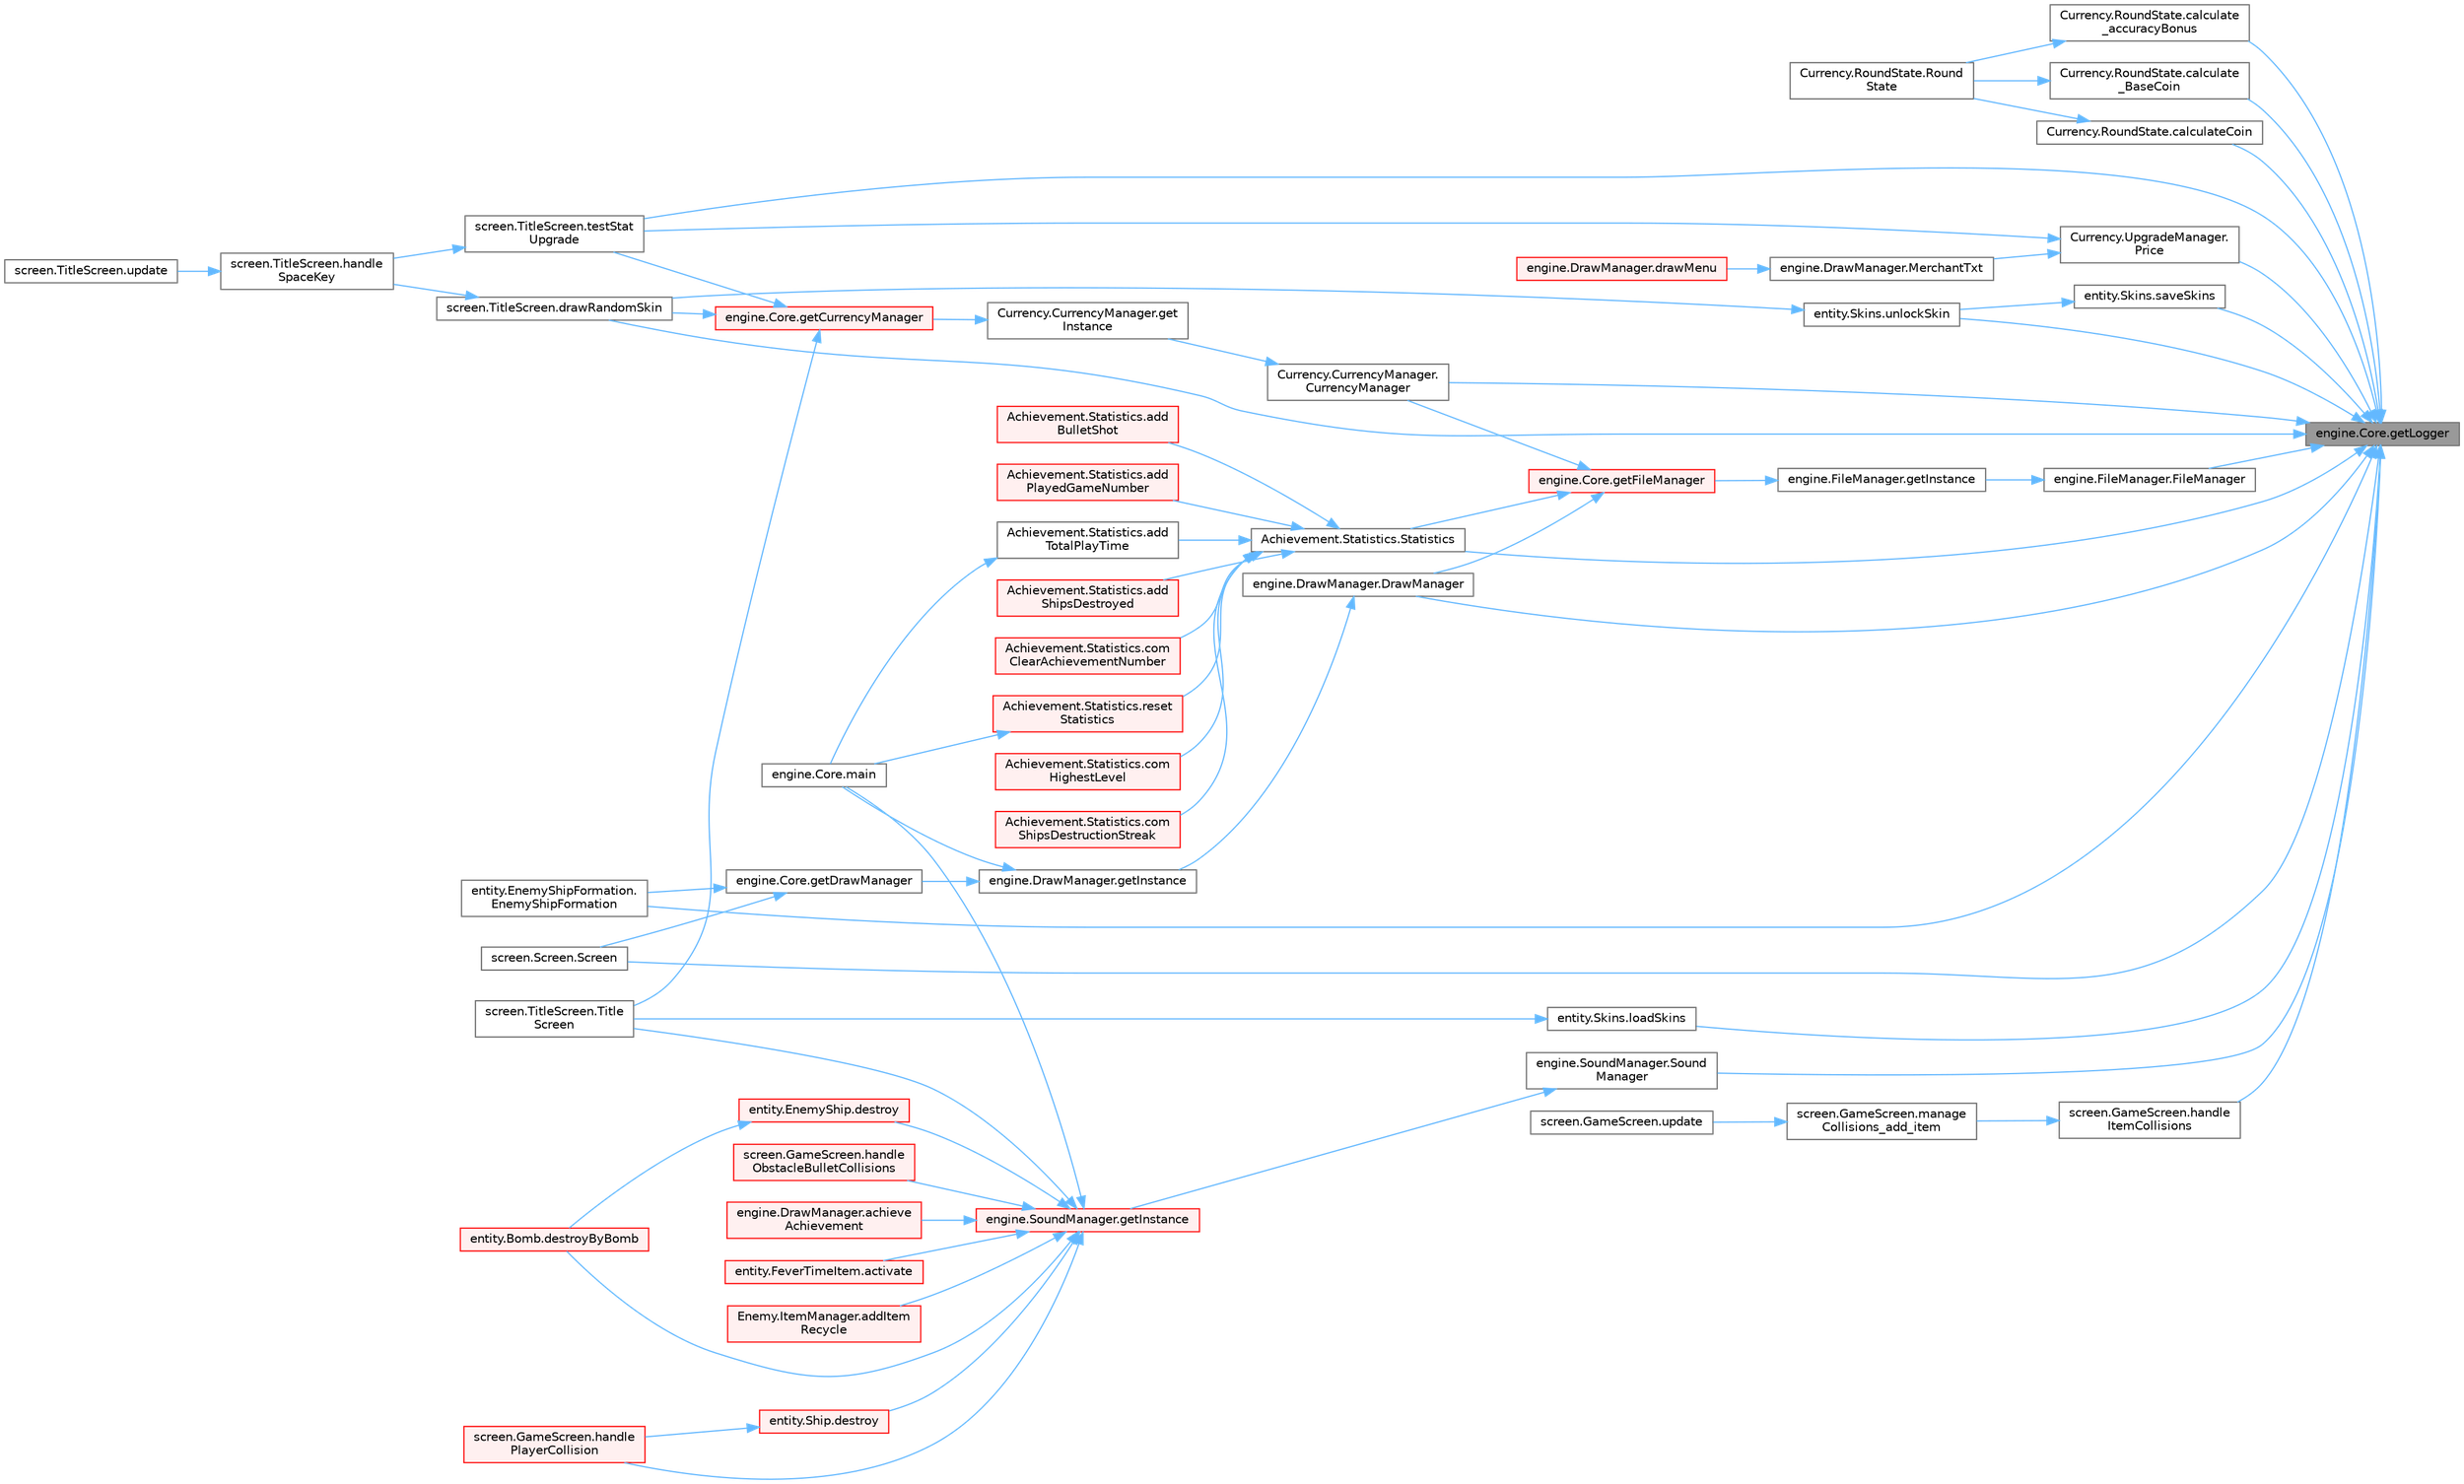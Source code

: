 digraph "engine.Core.getLogger"
{
 // LATEX_PDF_SIZE
  bgcolor="transparent";
  edge [fontname=Helvetica,fontsize=10,labelfontname=Helvetica,labelfontsize=10];
  node [fontname=Helvetica,fontsize=10,shape=box,height=0.2,width=0.4];
  rankdir="RL";
  Node1 [id="Node000001",label="engine.Core.getLogger",height=0.2,width=0.4,color="gray40", fillcolor="grey60", style="filled", fontcolor="black",tooltip="Controls access to the logger."];
  Node1 -> Node2 [id="edge1_Node000001_Node000002",dir="back",color="steelblue1",style="solid",tooltip=" "];
  Node2 [id="Node000002",label="Currency.RoundState.calculate\l_accuracyBonus",height=0.2,width=0.4,color="grey40", fillcolor="white", style="filled",URL="$class_currency_1_1_round_state.html#af9e49fe570e14f500024fd4876ccdf36",tooltip=" "];
  Node2 -> Node3 [id="edge2_Node000002_Node000003",dir="back",color="steelblue1",style="solid",tooltip=" "];
  Node3 [id="Node000003",label="Currency.RoundState.Round\lState",height=0.2,width=0.4,color="grey40", fillcolor="white", style="filled",URL="$class_currency_1_1_round_state.html#a56b85ae03c3844d9d9c67607c25c8b19",tooltip=" "];
  Node1 -> Node4 [id="edge3_Node000001_Node000004",dir="back",color="steelblue1",style="solid",tooltip=" "];
  Node4 [id="Node000004",label="Currency.RoundState.calculate\l_BaseCoin",height=0.2,width=0.4,color="grey40", fillcolor="white", style="filled",URL="$class_currency_1_1_round_state.html#a1c8365e1ce7df2764124ad14c5d29bf4",tooltip=" "];
  Node4 -> Node3 [id="edge4_Node000004_Node000003",dir="back",color="steelblue1",style="solid",tooltip=" "];
  Node1 -> Node5 [id="edge5_Node000001_Node000005",dir="back",color="steelblue1",style="solid",tooltip=" "];
  Node5 [id="Node000005",label="Currency.RoundState.calculateCoin",height=0.2,width=0.4,color="grey40", fillcolor="white", style="filled",URL="$class_currency_1_1_round_state.html#a742b64a221946da262387cfcb4cffdbb",tooltip=" "];
  Node5 -> Node3 [id="edge6_Node000005_Node000003",dir="back",color="steelblue1",style="solid",tooltip=" "];
  Node1 -> Node6 [id="edge7_Node000001_Node000006",dir="back",color="steelblue1",style="solid",tooltip=" "];
  Node6 [id="Node000006",label="Currency.CurrencyManager.\lCurrencyManager",height=0.2,width=0.4,color="grey40", fillcolor="white", style="filled",URL="$class_currency_1_1_currency_manager.html#a717e788aeda8a1ffde764f7e187b9146",tooltip="private constructor."];
  Node6 -> Node7 [id="edge8_Node000006_Node000007",dir="back",color="steelblue1",style="solid",tooltip=" "];
  Node7 [id="Node000007",label="Currency.CurrencyManager.get\lInstance",height=0.2,width=0.4,color="grey40", fillcolor="white", style="filled",URL="$class_currency_1_1_currency_manager.html#a31c832489fc9cffeeb9a753e3abe3154",tooltip="Returns shared instance of FileManager."];
  Node7 -> Node8 [id="edge9_Node000007_Node000008",dir="back",color="steelblue1",style="solid",tooltip=" "];
  Node8 [id="Node000008",label="engine.Core.getCurrencyManager",height=0.2,width=0.4,color="red", fillcolor="#FFF0F0", style="filled",URL="$classengine_1_1_core.html#af6af7caff5e9b89c8bf5d801095f726d",tooltip="Controls access to the currency manager."];
  Node8 -> Node26 [id="edge10_Node000008_Node000026",dir="back",color="steelblue1",style="solid",tooltip=" "];
  Node26 [id="Node000026",label="screen.TitleScreen.drawRandomSkin",height=0.2,width=0.4,color="grey40", fillcolor="white", style="filled",URL="$classscreen_1_1_title_screen.html#a7fd5b09abe3bec0ab469b9cf6c8153b9",tooltip=" "];
  Node26 -> Node27 [id="edge11_Node000026_Node000027",dir="back",color="steelblue1",style="solid",tooltip=" "];
  Node27 [id="Node000027",label="screen.TitleScreen.handle\lSpaceKey",height=0.2,width=0.4,color="grey40", fillcolor="white", style="filled",URL="$classscreen_1_1_title_screen.html#aecedcd5e961b0da973cf9ef5c37ece6c",tooltip=" "];
  Node27 -> Node28 [id="edge12_Node000027_Node000028",dir="back",color="steelblue1",style="solid",tooltip=" "];
  Node28 [id="Node000028",label="screen.TitleScreen.update",height=0.2,width=0.4,color="grey40", fillcolor="white", style="filled",URL="$classscreen_1_1_title_screen.html#a3d9cb268fcea0fb80c636094b7da3a3d",tooltip="Updates the elements on screen and checks for events."];
  Node8 -> Node35 [id="edge13_Node000008_Node000035",dir="back",color="steelblue1",style="solid",tooltip=" "];
  Node35 [id="Node000035",label="screen.TitleScreen.testStat\lUpgrade",height=0.2,width=0.4,color="grey40", fillcolor="white", style="filled",URL="$classscreen_1_1_title_screen.html#a64bde84610fa44a3ef12fcf017ef3217",tooltip="runs when player do buying things when store system is ready – unwrap annotated code and rename this ..."];
  Node35 -> Node27 [id="edge14_Node000035_Node000027",dir="back",color="steelblue1",style="solid",tooltip=" "];
  Node8 -> Node36 [id="edge15_Node000008_Node000036",dir="back",color="steelblue1",style="solid",tooltip=" "];
  Node36 [id="Node000036",label="screen.TitleScreen.Title\lScreen",height=0.2,width=0.4,color="grey40", fillcolor="white", style="filled",URL="$classscreen_1_1_title_screen.html#a6d58b0bb3a8064f2e9a0b165762421f5",tooltip="Constructor, establishes the properties of the screen."];
  Node1 -> Node37 [id="edge16_Node000001_Node000037",dir="back",color="steelblue1",style="solid",tooltip=" "];
  Node37 [id="Node000037",label="engine.DrawManager.DrawManager",height=0.2,width=0.4,color="grey40", fillcolor="white", style="filled",URL="$classengine_1_1_draw_manager.html#a75ec582f8ca675258c9eeefc4e3923c4",tooltip="Private constructor."];
  Node37 -> Node38 [id="edge17_Node000037_Node000038",dir="back",color="steelblue1",style="solid",tooltip=" "];
  Node38 [id="Node000038",label="engine.DrawManager.getInstance",height=0.2,width=0.4,color="grey40", fillcolor="white", style="filled",URL="$classengine_1_1_draw_manager.html#a65d3bcf5882046f637638cfcc3d7d84f",tooltip="Returns shared instance of DrawManager."];
  Node38 -> Node39 [id="edge18_Node000038_Node000039",dir="back",color="steelblue1",style="solid",tooltip=" "];
  Node39 [id="Node000039",label="engine.Core.getDrawManager",height=0.2,width=0.4,color="grey40", fillcolor="white", style="filled",URL="$classengine_1_1_core.html#ab8d6946e1c3ea2981bc009665d6155b5",tooltip="Controls access to the drawing manager."];
  Node39 -> Node40 [id="edge19_Node000039_Node000040",dir="back",color="steelblue1",style="solid",tooltip=" "];
  Node40 [id="Node000040",label="entity.EnemyShipFormation.\lEnemyShipFormation",height=0.2,width=0.4,color="grey40", fillcolor="white", style="filled",URL="$classentity_1_1_enemy_ship_formation.html#a376224dc2ff5bd7fbd919e4d6b225cdc",tooltip="Constructor, sets the initial conditions."];
  Node39 -> Node41 [id="edge20_Node000039_Node000041",dir="back",color="steelblue1",style="solid",tooltip=" "];
  Node41 [id="Node000041",label="screen.Screen.Screen",height=0.2,width=0.4,color="grey40", fillcolor="white", style="filled",URL="$classscreen_1_1_screen.html#a1ebb8482ec863c6ad05618ad5d11518e",tooltip="Constructor, establishes the properties of the screen."];
  Node38 -> Node12 [id="edge21_Node000038_Node000012",dir="back",color="steelblue1",style="solid",tooltip=" "];
  Node12 [id="Node000012",label="engine.Core.main",height=0.2,width=0.4,color="grey40", fillcolor="white", style="filled",URL="$classengine_1_1_core.html#a57772a5de30ed8af04183baad8f1281e",tooltip="Test implementation."];
  Node1 -> Node26 [id="edge22_Node000001_Node000026",dir="back",color="steelblue1",style="solid",tooltip=" "];
  Node1 -> Node40 [id="edge23_Node000001_Node000040",dir="back",color="steelblue1",style="solid",tooltip=" "];
  Node1 -> Node42 [id="edge24_Node000001_Node000042",dir="back",color="steelblue1",style="solid",tooltip=" "];
  Node42 [id="Node000042",label="engine.FileManager.FileManager",height=0.2,width=0.4,color="grey40", fillcolor="white", style="filled",URL="$classengine_1_1_file_manager.html#afdca4bda43ab44bb37d0f6665f71378a",tooltip="private constructor."];
  Node42 -> Node43 [id="edge25_Node000042_Node000043",dir="back",color="steelblue1",style="solid",tooltip=" "];
  Node43 [id="Node000043",label="engine.FileManager.getInstance",height=0.2,width=0.4,color="grey40", fillcolor="white", style="filled",URL="$classengine_1_1_file_manager.html#a7698513523dc07d8c3a5e8f196b77ab0",tooltip="Returns shared instance of FileManager."];
  Node43 -> Node44 [id="edge26_Node000043_Node000044",dir="back",color="steelblue1",style="solid",tooltip=" "];
  Node44 [id="Node000044",label="engine.Core.getFileManager",height=0.2,width=0.4,color="red", fillcolor="#FFF0F0", style="filled",URL="$classengine_1_1_core.html#adb491d93cae178d9f5b8e7d05e2ad8e8",tooltip="Controls access to the file manager."];
  Node44 -> Node6 [id="edge27_Node000044_Node000006",dir="back",color="steelblue1",style="solid",tooltip=" "];
  Node44 -> Node37 [id="edge28_Node000044_Node000037",dir="back",color="steelblue1",style="solid",tooltip=" "];
  Node44 -> Node50 [id="edge29_Node000044_Node000050",dir="back",color="steelblue1",style="solid",tooltip=" "];
  Node50 [id="Node000050",label="Achievement.Statistics.Statistics",height=0.2,width=0.4,color="grey40", fillcolor="white", style="filled",URL="$class_achievement_1_1_statistics.html#aeadeb981ade27306c427c3493a22d612",tooltip="Public Constructor."];
  Node50 -> Node51 [id="edge30_Node000050_Node000051",dir="back",color="steelblue1",style="solid",tooltip=" "];
  Node51 [id="Node000051",label="Achievement.Statistics.add\lBulletShot",height=0.2,width=0.4,color="red", fillcolor="#FFF0F0", style="filled",URL="$class_achievement_1_1_statistics.html#a138bee76b4274699681e478a4737269e",tooltip="Add the number of bullets fired so far to the previous record."];
  Node50 -> Node52 [id="edge31_Node000050_Node000052",dir="back",color="steelblue1",style="solid",tooltip=" "];
  Node52 [id="Node000052",label="Achievement.Statistics.add\lPlayedGameNumber",height=0.2,width=0.4,color="red", fillcolor="#FFF0F0", style="filled",URL="$class_achievement_1_1_statistics.html#a70c9ca387c795d149852dff0e7c298f2",tooltip="Add the number of games played."];
  Node50 -> Node21 [id="edge32_Node000050_Node000021",dir="back",color="steelblue1",style="solid",tooltip=" "];
  Node21 [id="Node000021",label="Achievement.Statistics.add\lShipsDestroyed",height=0.2,width=0.4,color="red", fillcolor="#FFF0F0", style="filled",URL="$class_achievement_1_1_statistics.html#a59564a449d79bf40b07d6bca1feab4f9",tooltip="Add the number of ships destroyed so far to the previous record."];
  Node50 -> Node54 [id="edge33_Node000050_Node000054",dir="back",color="steelblue1",style="solid",tooltip=" "];
  Node54 [id="Node000054",label="Achievement.Statistics.add\lTotalPlayTime",height=0.2,width=0.4,color="grey40", fillcolor="white", style="filled",URL="$class_achievement_1_1_statistics.html#a99f38e4d8621a9937c77465ae9e5527e",tooltip="Add the current game's playtime to the previous total playtime."];
  Node54 -> Node12 [id="edge34_Node000054_Node000012",dir="back",color="steelblue1",style="solid",tooltip=" "];
  Node50 -> Node55 [id="edge35_Node000050_Node000055",dir="back",color="steelblue1",style="solid",tooltip=" "];
  Node55 [id="Node000055",label="Achievement.Statistics.com\lClearAchievementNumber",height=0.2,width=0.4,color="red", fillcolor="#FFF0F0", style="filled",URL="$class_achievement_1_1_statistics.html#a046884caedaf90d798dc5bd6c65f80b7",tooltip="Compare the number of achievements cleared up to now with the number of achievements cleared after th..."];
  Node50 -> Node56 [id="edge36_Node000050_Node000056",dir="back",color="steelblue1",style="solid",tooltip=" "];
  Node56 [id="Node000056",label="Achievement.Statistics.com\lHighestLevel",height=0.2,width=0.4,color="red", fillcolor="#FFF0F0", style="filled",URL="$class_achievement_1_1_statistics.html#ae59e3371feeb5c1e14d4640419c6ee37",tooltip="Compare the previously highest reached level with the currently reached level."];
  Node50 -> Node57 [id="edge37_Node000050_Node000057",dir="back",color="steelblue1",style="solid",tooltip=" "];
  Node57 [id="Node000057",label="Achievement.Statistics.com\lShipsDestructionStreak",height=0.2,width=0.4,color="red", fillcolor="#FFF0F0", style="filled",URL="$class_achievement_1_1_statistics.html#a50c7a6face4c8543e72f56144d46ed5d",tooltip="Compare the current game's destruction streak with the high score for shipsDestructionStreak."];
  Node50 -> Node58 [id="edge38_Node000050_Node000058",dir="back",color="steelblue1",style="solid",tooltip=" "];
  Node58 [id="Node000058",label="Achievement.Statistics.reset\lStatistics",height=0.2,width=0.4,color="red", fillcolor="#FFF0F0", style="filled",URL="$class_achievement_1_1_statistics.html#a2bc2b1895c2e715fc47423ac9e3c1377",tooltip=" "];
  Node58 -> Node12 [id="edge39_Node000058_Node000012",dir="back",color="steelblue1",style="solid",tooltip=" "];
  Node1 -> Node68 [id="edge40_Node000001_Node000068",dir="back",color="steelblue1",style="solid",tooltip=" "];
  Node68 [id="Node000068",label="screen.GameScreen.handle\lItemCollisions",height=0.2,width=0.4,color="grey40", fillcolor="white", style="filled",URL="$classscreen_1_1_game_screen.html#aaa246e4bb4604682b7380845beab0e9f",tooltip=" "];
  Node68 -> Node69 [id="edge41_Node000068_Node000069",dir="back",color="steelblue1",style="solid",tooltip=" "];
  Node69 [id="Node000069",label="screen.GameScreen.manage\lCollisions_add_item",height=0.2,width=0.4,color="grey40", fillcolor="white", style="filled",URL="$classscreen_1_1_game_screen.html#a20e6975baf2786217ea22eabdcc4f3ce",tooltip="Manages collisions between bullets and ships."];
  Node69 -> Node15 [id="edge42_Node000069_Node000015",dir="back",color="steelblue1",style="solid",tooltip=" "];
  Node15 [id="Node000015",label="screen.GameScreen.update",height=0.2,width=0.4,color="grey40", fillcolor="white", style="filled",URL="$classscreen_1_1_game_screen.html#aea54bbc0cb5c6990c159be77532b94e0",tooltip="Updates the elements on screen and checks for events."];
  Node1 -> Node70 [id="edge43_Node000001_Node000070",dir="back",color="steelblue1",style="solid",tooltip=" "];
  Node70 [id="Node000070",label="entity.Skins.loadSkins",height=0.2,width=0.4,color="grey40", fillcolor="white", style="filled",URL="$classentity_1_1_skins.html#a4d74e51d92bacab922ba33e3e72aa195",tooltip=" "];
  Node70 -> Node36 [id="edge44_Node000070_Node000036",dir="back",color="steelblue1",style="solid",tooltip=" "];
  Node1 -> Node71 [id="edge45_Node000001_Node000071",dir="back",color="steelblue1",style="solid",tooltip=" "];
  Node71 [id="Node000071",label="Currency.UpgradeManager.\lPrice",height=0.2,width=0.4,color="grey40", fillcolor="white", style="filled",URL="$class_currency_1_1_upgrade_manager.html#aaa148b065ac73ddf6eca7561758599e4",tooltip=" "];
  Node71 -> Node65 [id="edge46_Node000071_Node000065",dir="back",color="steelblue1",style="solid",tooltip=" "];
  Node65 [id="Node000065",label="engine.DrawManager.MerchantTxt",height=0.2,width=0.4,color="grey40", fillcolor="white", style="filled",URL="$classengine_1_1_draw_manager.html#aa78bf3e4414404d78091953b914cc4d5",tooltip=" "];
  Node65 -> Node63 [id="edge47_Node000065_Node000063",dir="back",color="steelblue1",style="solid",tooltip=" "];
  Node63 [id="Node000063",label="engine.DrawManager.drawMenu",height=0.2,width=0.4,color="red", fillcolor="#FFF0F0", style="filled",URL="$classengine_1_1_draw_manager.html#aa8899ff89b1b8cb4a30c6248ab3386f4",tooltip=" "];
  Node71 -> Node35 [id="edge48_Node000071_Node000035",dir="back",color="steelblue1",style="solid",tooltip=" "];
  Node1 -> Node72 [id="edge49_Node000001_Node000072",dir="back",color="steelblue1",style="solid",tooltip=" "];
  Node72 [id="Node000072",label="entity.Skins.saveSkins",height=0.2,width=0.4,color="grey40", fillcolor="white", style="filled",URL="$classentity_1_1_skins.html#a75e8a4c3ff8aa97fbf41206fa0d9b02d",tooltip=" "];
  Node72 -> Node73 [id="edge50_Node000072_Node000073",dir="back",color="steelblue1",style="solid",tooltip=" "];
  Node73 [id="Node000073",label="entity.Skins.unlockSkin",height=0.2,width=0.4,color="grey40", fillcolor="white", style="filled",URL="$classentity_1_1_skins.html#a4e0ef4d22d9493b0f374a0148787a1dd",tooltip=" "];
  Node73 -> Node26 [id="edge51_Node000073_Node000026",dir="back",color="steelblue1",style="solid",tooltip=" "];
  Node1 -> Node41 [id="edge52_Node000001_Node000041",dir="back",color="steelblue1",style="solid",tooltip=" "];
  Node1 -> Node74 [id="edge53_Node000001_Node000074",dir="back",color="steelblue1",style="solid",tooltip=" "];
  Node74 [id="Node000074",label="engine.SoundManager.Sound\lManager",height=0.2,width=0.4,color="grey40", fillcolor="white", style="filled",URL="$classengine_1_1_sound_manager.html#a18b0e843467737587e1ce3f2d844f4f9",tooltip="Code Description Base: BGM files are stored in res/sound/BGM ES files are stored in res/sound/ES,..."];
  Node74 -> Node75 [id="edge54_Node000074_Node000075",dir="back",color="steelblue1",style="solid",tooltip=" "];
  Node75 [id="Node000075",label="engine.SoundManager.getInstance",height=0.2,width=0.4,color="red", fillcolor="#FFF0F0", style="filled",URL="$classengine_1_1_sound_manager.html#a4e6f0b41bd8568517ad66a9407a77fea",tooltip=" "];
  Node75 -> Node76 [id="edge55_Node000075_Node000076",dir="back",color="steelblue1",style="solid",tooltip=" "];
  Node76 [id="Node000076",label="engine.DrawManager.achieve\lAchievement",height=0.2,width=0.4,color="red", fillcolor="#FFF0F0", style="filled",URL="$classengine_1_1_draw_manager.html#a4a0a0ce908ee42bdc7b312ee3dae8dec",tooltip=" "];
  Node75 -> Node77 [id="edge56_Node000075_Node000077",dir="back",color="steelblue1",style="solid",tooltip=" "];
  Node77 [id="Node000077",label="entity.FeverTimeItem.activate",height=0.2,width=0.4,color="red", fillcolor="#FFF0F0", style="filled",URL="$classentity_1_1_fever_time_item.html#a798fa032307cc7414a82e55946d4a97f",tooltip=" "];
  Node75 -> Node79 [id="edge57_Node000075_Node000079",dir="back",color="steelblue1",style="solid",tooltip=" "];
  Node79 [id="Node000079",label="Enemy.ItemManager.addItem\lRecycle",height=0.2,width=0.4,color="red", fillcolor="#FFF0F0", style="filled",URL="$class_enemy_1_1_item_manager.html#a3a3dd08c8c89f9bf925efaa8d390f584",tooltip=" "];
  Node75 -> Node80 [id="edge58_Node000075_Node000080",dir="back",color="steelblue1",style="solid",tooltip=" "];
  Node80 [id="Node000080",label="entity.EnemyShip.destroy",height=0.2,width=0.4,color="red", fillcolor="#FFF0F0", style="filled",URL="$classentity_1_1_enemy_ship.html#a64297ffda858a49a7f3cb2ddde1c36b6",tooltip="Destroys the ship, causing an explosion."];
  Node80 -> Node91 [id="edge59_Node000080_Node000091",dir="back",color="steelblue1",style="solid",tooltip=" "];
  Node91 [id="Node000091",label="entity.Bomb.destroyByBomb",height=0.2,width=0.4,color="red", fillcolor="#FFF0F0", style="filled",URL="$classentity_1_1_bomb.html#af1efba260e80c0e811e99f3326b3ca3e",tooltip=" "];
  Node75 -> Node97 [id="edge60_Node000075_Node000097",dir="back",color="steelblue1",style="solid",tooltip=" "];
  Node97 [id="Node000097",label="entity.Ship.destroy",height=0.2,width=0.4,color="red", fillcolor="#FFF0F0", style="filled",URL="$classentity_1_1_ship.html#aa687b4ba56e05226f2fa22fa55eb49e1",tooltip="Switches the ship to its destroyed state."];
  Node97 -> Node102 [id="edge61_Node000097_Node000102",dir="back",color="steelblue1",style="solid",tooltip=" "];
  Node102 [id="Node000102",label="screen.GameScreen.handle\lPlayerCollision",height=0.2,width=0.4,color="red", fillcolor="#FFF0F0", style="filled",URL="$classscreen_1_1_game_screen.html#a3d24b8d63b4a79a97952e11d5e9db8d7",tooltip=" "];
  Node75 -> Node91 [id="edge62_Node000075_Node000091",dir="back",color="steelblue1",style="solid",tooltip=" "];
  Node75 -> Node103 [id="edge63_Node000075_Node000103",dir="back",color="steelblue1",style="solid",tooltip=" "];
  Node103 [id="Node000103",label="screen.GameScreen.handle\lObstacleBulletCollisions",height=0.2,width=0.4,color="red", fillcolor="#FFF0F0", style="filled",URL="$classscreen_1_1_game_screen.html#ade3bfa4a898833ad3e648da6f2664f8c",tooltip=" "];
  Node75 -> Node102 [id="edge64_Node000075_Node000102",dir="back",color="steelblue1",style="solid",tooltip=" "];
  Node75 -> Node12 [id="edge65_Node000075_Node000012",dir="back",color="steelblue1",style="solid",tooltip=" "];
  Node75 -> Node36 [id="edge66_Node000075_Node000036",dir="back",color="steelblue1",style="solid",tooltip=" "];
  Node1 -> Node50 [id="edge67_Node000001_Node000050",dir="back",color="steelblue1",style="solid",tooltip=" "];
  Node1 -> Node35 [id="edge68_Node000001_Node000035",dir="back",color="steelblue1",style="solid",tooltip=" "];
  Node1 -> Node73 [id="edge69_Node000001_Node000073",dir="back",color="steelblue1",style="solid",tooltip=" "];
}
